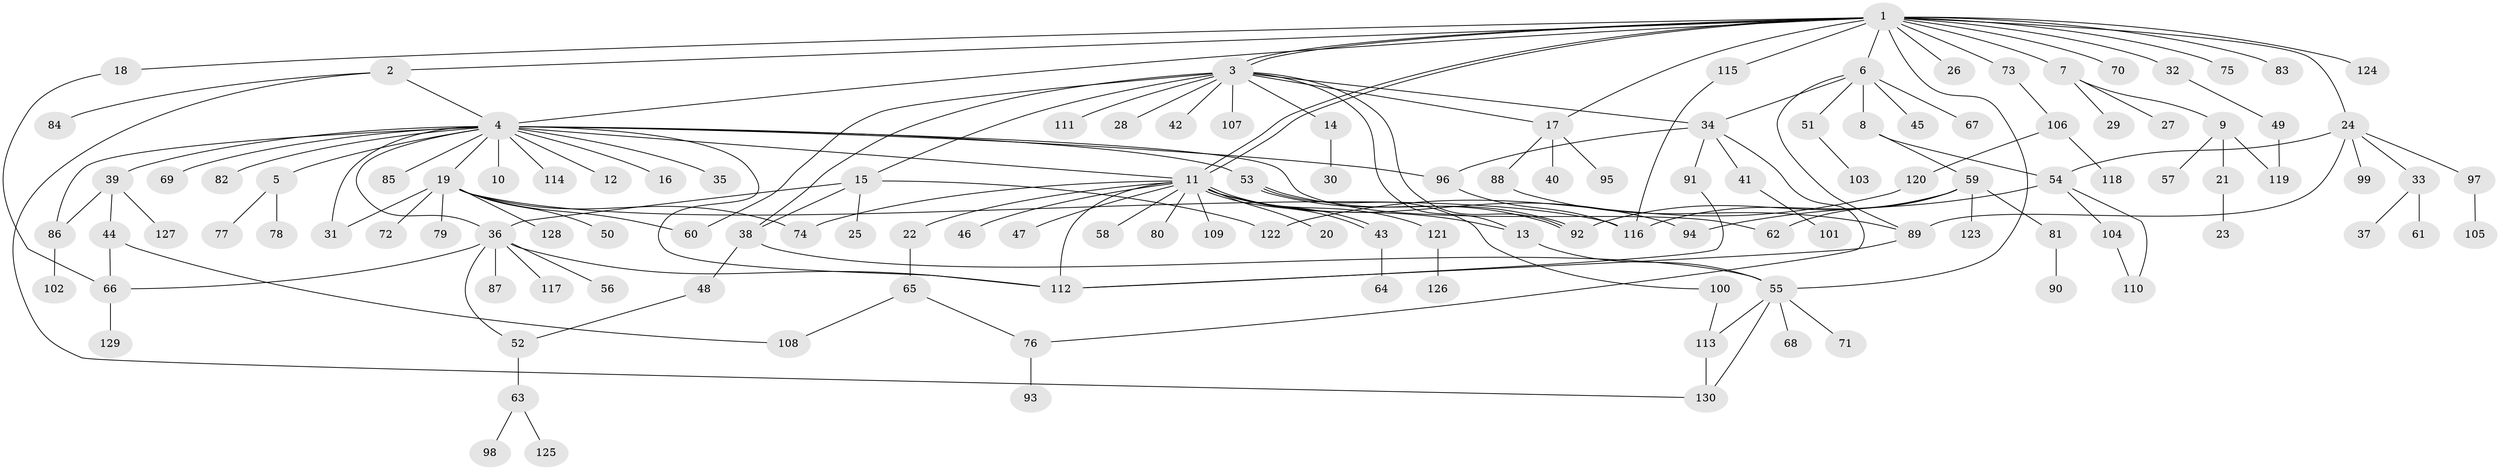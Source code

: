 // Generated by graph-tools (version 1.1) at 2025/49/03/09/25 03:49:56]
// undirected, 130 vertices, 172 edges
graph export_dot {
graph [start="1"]
  node [color=gray90,style=filled];
  1;
  2;
  3;
  4;
  5;
  6;
  7;
  8;
  9;
  10;
  11;
  12;
  13;
  14;
  15;
  16;
  17;
  18;
  19;
  20;
  21;
  22;
  23;
  24;
  25;
  26;
  27;
  28;
  29;
  30;
  31;
  32;
  33;
  34;
  35;
  36;
  37;
  38;
  39;
  40;
  41;
  42;
  43;
  44;
  45;
  46;
  47;
  48;
  49;
  50;
  51;
  52;
  53;
  54;
  55;
  56;
  57;
  58;
  59;
  60;
  61;
  62;
  63;
  64;
  65;
  66;
  67;
  68;
  69;
  70;
  71;
  72;
  73;
  74;
  75;
  76;
  77;
  78;
  79;
  80;
  81;
  82;
  83;
  84;
  85;
  86;
  87;
  88;
  89;
  90;
  91;
  92;
  93;
  94;
  95;
  96;
  97;
  98;
  99;
  100;
  101;
  102;
  103;
  104;
  105;
  106;
  107;
  108;
  109;
  110;
  111;
  112;
  113;
  114;
  115;
  116;
  117;
  118;
  119;
  120;
  121;
  122;
  123;
  124;
  125;
  126;
  127;
  128;
  129;
  130;
  1 -- 2;
  1 -- 3;
  1 -- 3;
  1 -- 4;
  1 -- 6;
  1 -- 7;
  1 -- 11;
  1 -- 11;
  1 -- 17;
  1 -- 18;
  1 -- 24;
  1 -- 26;
  1 -- 32;
  1 -- 55;
  1 -- 70;
  1 -- 73;
  1 -- 75;
  1 -- 83;
  1 -- 115;
  1 -- 124;
  2 -- 4;
  2 -- 84;
  2 -- 130;
  3 -- 13;
  3 -- 14;
  3 -- 15;
  3 -- 17;
  3 -- 28;
  3 -- 34;
  3 -- 38;
  3 -- 42;
  3 -- 60;
  3 -- 92;
  3 -- 107;
  3 -- 111;
  4 -- 5;
  4 -- 10;
  4 -- 11;
  4 -- 12;
  4 -- 16;
  4 -- 19;
  4 -- 31;
  4 -- 35;
  4 -- 36;
  4 -- 39;
  4 -- 53;
  4 -- 62;
  4 -- 69;
  4 -- 82;
  4 -- 85;
  4 -- 86;
  4 -- 96;
  4 -- 112;
  4 -- 114;
  5 -- 77;
  5 -- 78;
  6 -- 8;
  6 -- 34;
  6 -- 45;
  6 -- 51;
  6 -- 67;
  6 -- 89;
  7 -- 9;
  7 -- 27;
  7 -- 29;
  8 -- 54;
  8 -- 59;
  9 -- 21;
  9 -- 57;
  9 -- 119;
  11 -- 13;
  11 -- 20;
  11 -- 22;
  11 -- 43;
  11 -- 43;
  11 -- 46;
  11 -- 47;
  11 -- 58;
  11 -- 74;
  11 -- 80;
  11 -- 94;
  11 -- 109;
  11 -- 112;
  11 -- 121;
  13 -- 55;
  14 -- 30;
  15 -- 25;
  15 -- 36;
  15 -- 38;
  15 -- 122;
  17 -- 40;
  17 -- 88;
  17 -- 95;
  18 -- 66;
  19 -- 31;
  19 -- 50;
  19 -- 60;
  19 -- 72;
  19 -- 74;
  19 -- 79;
  19 -- 116;
  19 -- 128;
  21 -- 23;
  22 -- 65;
  24 -- 33;
  24 -- 54;
  24 -- 89;
  24 -- 97;
  24 -- 99;
  32 -- 49;
  33 -- 37;
  33 -- 61;
  34 -- 41;
  34 -- 76;
  34 -- 91;
  34 -- 96;
  36 -- 52;
  36 -- 56;
  36 -- 66;
  36 -- 87;
  36 -- 112;
  36 -- 117;
  38 -- 48;
  38 -- 55;
  39 -- 44;
  39 -- 86;
  39 -- 127;
  41 -- 101;
  43 -- 64;
  44 -- 66;
  44 -- 108;
  48 -- 52;
  49 -- 119;
  51 -- 103;
  52 -- 63;
  53 -- 92;
  53 -- 92;
  53 -- 100;
  54 -- 94;
  54 -- 104;
  54 -- 110;
  55 -- 68;
  55 -- 71;
  55 -- 113;
  55 -- 130;
  59 -- 62;
  59 -- 81;
  59 -- 92;
  59 -- 116;
  59 -- 123;
  63 -- 98;
  63 -- 125;
  65 -- 76;
  65 -- 108;
  66 -- 129;
  73 -- 106;
  76 -- 93;
  81 -- 90;
  86 -- 102;
  88 -- 89;
  89 -- 112;
  91 -- 112;
  96 -- 116;
  97 -- 105;
  100 -- 113;
  104 -- 110;
  106 -- 118;
  106 -- 120;
  113 -- 130;
  115 -- 116;
  120 -- 122;
  121 -- 126;
}
